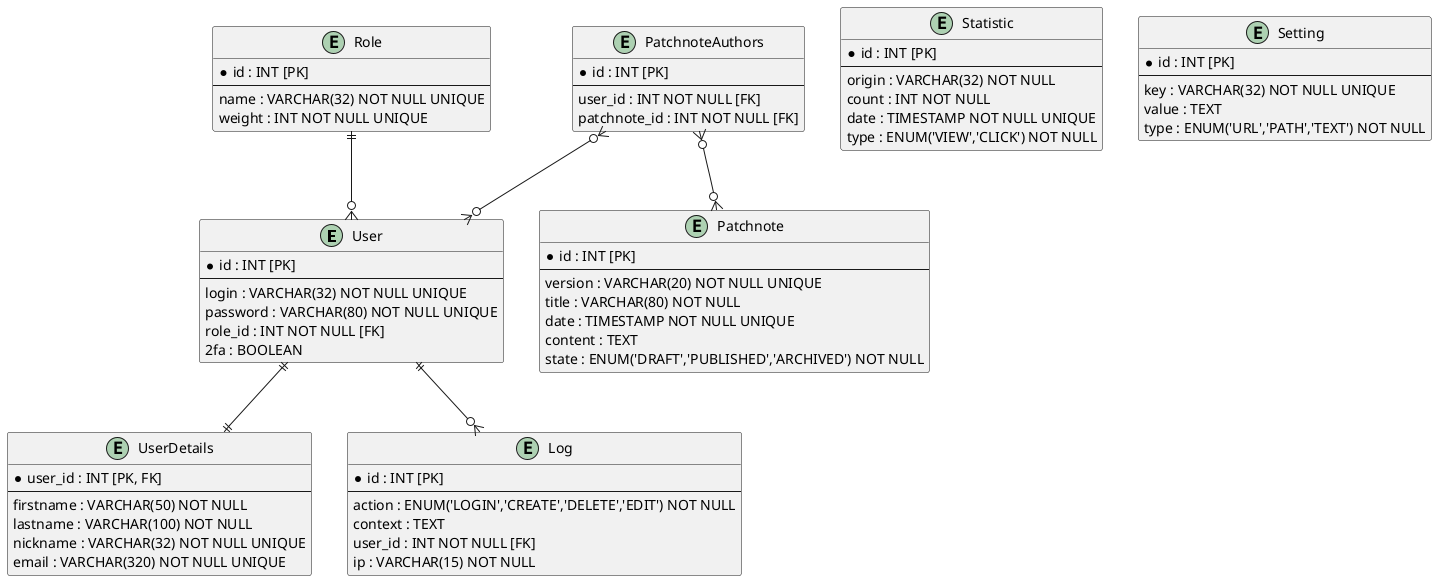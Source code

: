 @startuml
entity "User" as user {
  * id : INT [PK]
  --
  login : VARCHAR(32) NOT NULL UNIQUE
  password : VARCHAR(80) NOT NULL UNIQUE
  role_id : INT NOT NULL [FK]
  2fa : BOOLEAN
}

entity "UserDetails" as user_details {
  * user_id : INT [PK, FK]
  --
  firstname : VARCHAR(50) NOT NULL
  lastname : VARCHAR(100) NOT NULL
  nickname : VARCHAR(32) NOT NULL UNIQUE
  email : VARCHAR(320) NOT NULL UNIQUE  
}

entity "Role" as role {
  * id : INT [PK]
  --
  name : VARCHAR(32) NOT NULL UNIQUE
  weight : INT NOT NULL UNIQUE
}

entity "Patchnote" as patchnote {
  * id : INT [PK]
  --
  version : VARCHAR(20) NOT NULL UNIQUE 
  title : VARCHAR(80) NOT NULL
  date : TIMESTAMP NOT NULL UNIQUE
  content : TEXT
  state : ENUM('DRAFT','PUBLISHED','ARCHIVED') NOT NULL
}

entity "PatchnoteAuthors" as patchnote_authors {
  * id : INT [PK]
  --
  user_id : INT NOT NULL [FK]
  patchnote_id : INT NOT NULL [FK]
}

entity "Statistic" as statistic {
  * id : INT [PK]
  --
  origin : VARCHAR(32) NOT NULL
  count : INT NOT NULL
  date : TIMESTAMP NOT NULL UNIQUE
  type : ENUM('VIEW','CLICK') NOT NULL
}

entity "Setting" as setting {
  * id : INT [PK]
  --
  key : VARCHAR(32) NOT NULL UNIQUE
  value : TEXT
  type : ENUM('URL','PATH','TEXT') NOT NULL
}

entity "Log" as log {
  * id : INT [PK]
  --
  action : ENUM('LOGIN','CREATE','DELETE','EDIT') NOT NULL
  context : TEXT
  user_id : INT NOT NULL [FK]
  ip : VARCHAR(15) NOT NULL
}

role ||--o{ user
user ||--o{ log
user ||--|| user_details
patchnote_authors }o--o{ patchnote
patchnote_authors }o--o{ user
@enduml

Entity Relationship Diagram : [https://www.plantuml.com/plantuml/duml/ZLHHRvim47xdLrXzIJSrKjUfqhIdqiHPK0d926IJgYcom4si4XpPHxkewN_VWHLYbC3w0kUxp_w-xtnmfu4fA3QPmtCGi2CNiURgWZ1D2Wp8cqF8Po9IyfruGKGUPmz_CDFluoEJAv5ZVk66Wx4RNdwz-KI2QKI2sFT977W_OugeBTFwLQhK0dwxFWTKCkFBcgYkFuugnfidXfNxwTIdRk2yEmsvGmvCPBfMlKnDmgWtATl25HaTRJm9fI5d6suflBKKbaxP2UBBTHEIY-JPWhJtWszGMGDrsWr2R8SXDgQofZ3ekf0FyRzoiLg3sNrIjbXd399rBi5GRm-hBluNhhIGzaYSyuP0PCXuoq1WEMLGLYDlGkUHEvcTSP78751fYQA_8qneC9je44ykUyFG7KMzgzuillUz-PWECIwvl0M65jSvlsu1Qwbqq_QIcMoNVJDcBGDi7TK2iRJCqOpG899AX3wikiYb4krVOzMm8hTl_UEjXjtssDY5HtzXBmU-DtXeQUIS0uXyPQIRk4luCz_zTsPVM5Rm-gwRYkBGBo_QZSRuAW4jidnf96MoKmvBm8omETsV_l22qd18tOXYCAG-hG8wz6ogmqp-jMQoUo34rlwTt3PLLv_wVj_loxVg6ATy719euRZUxnk_FETqPDzbjQikj48CqntFqsAJ_GC0]